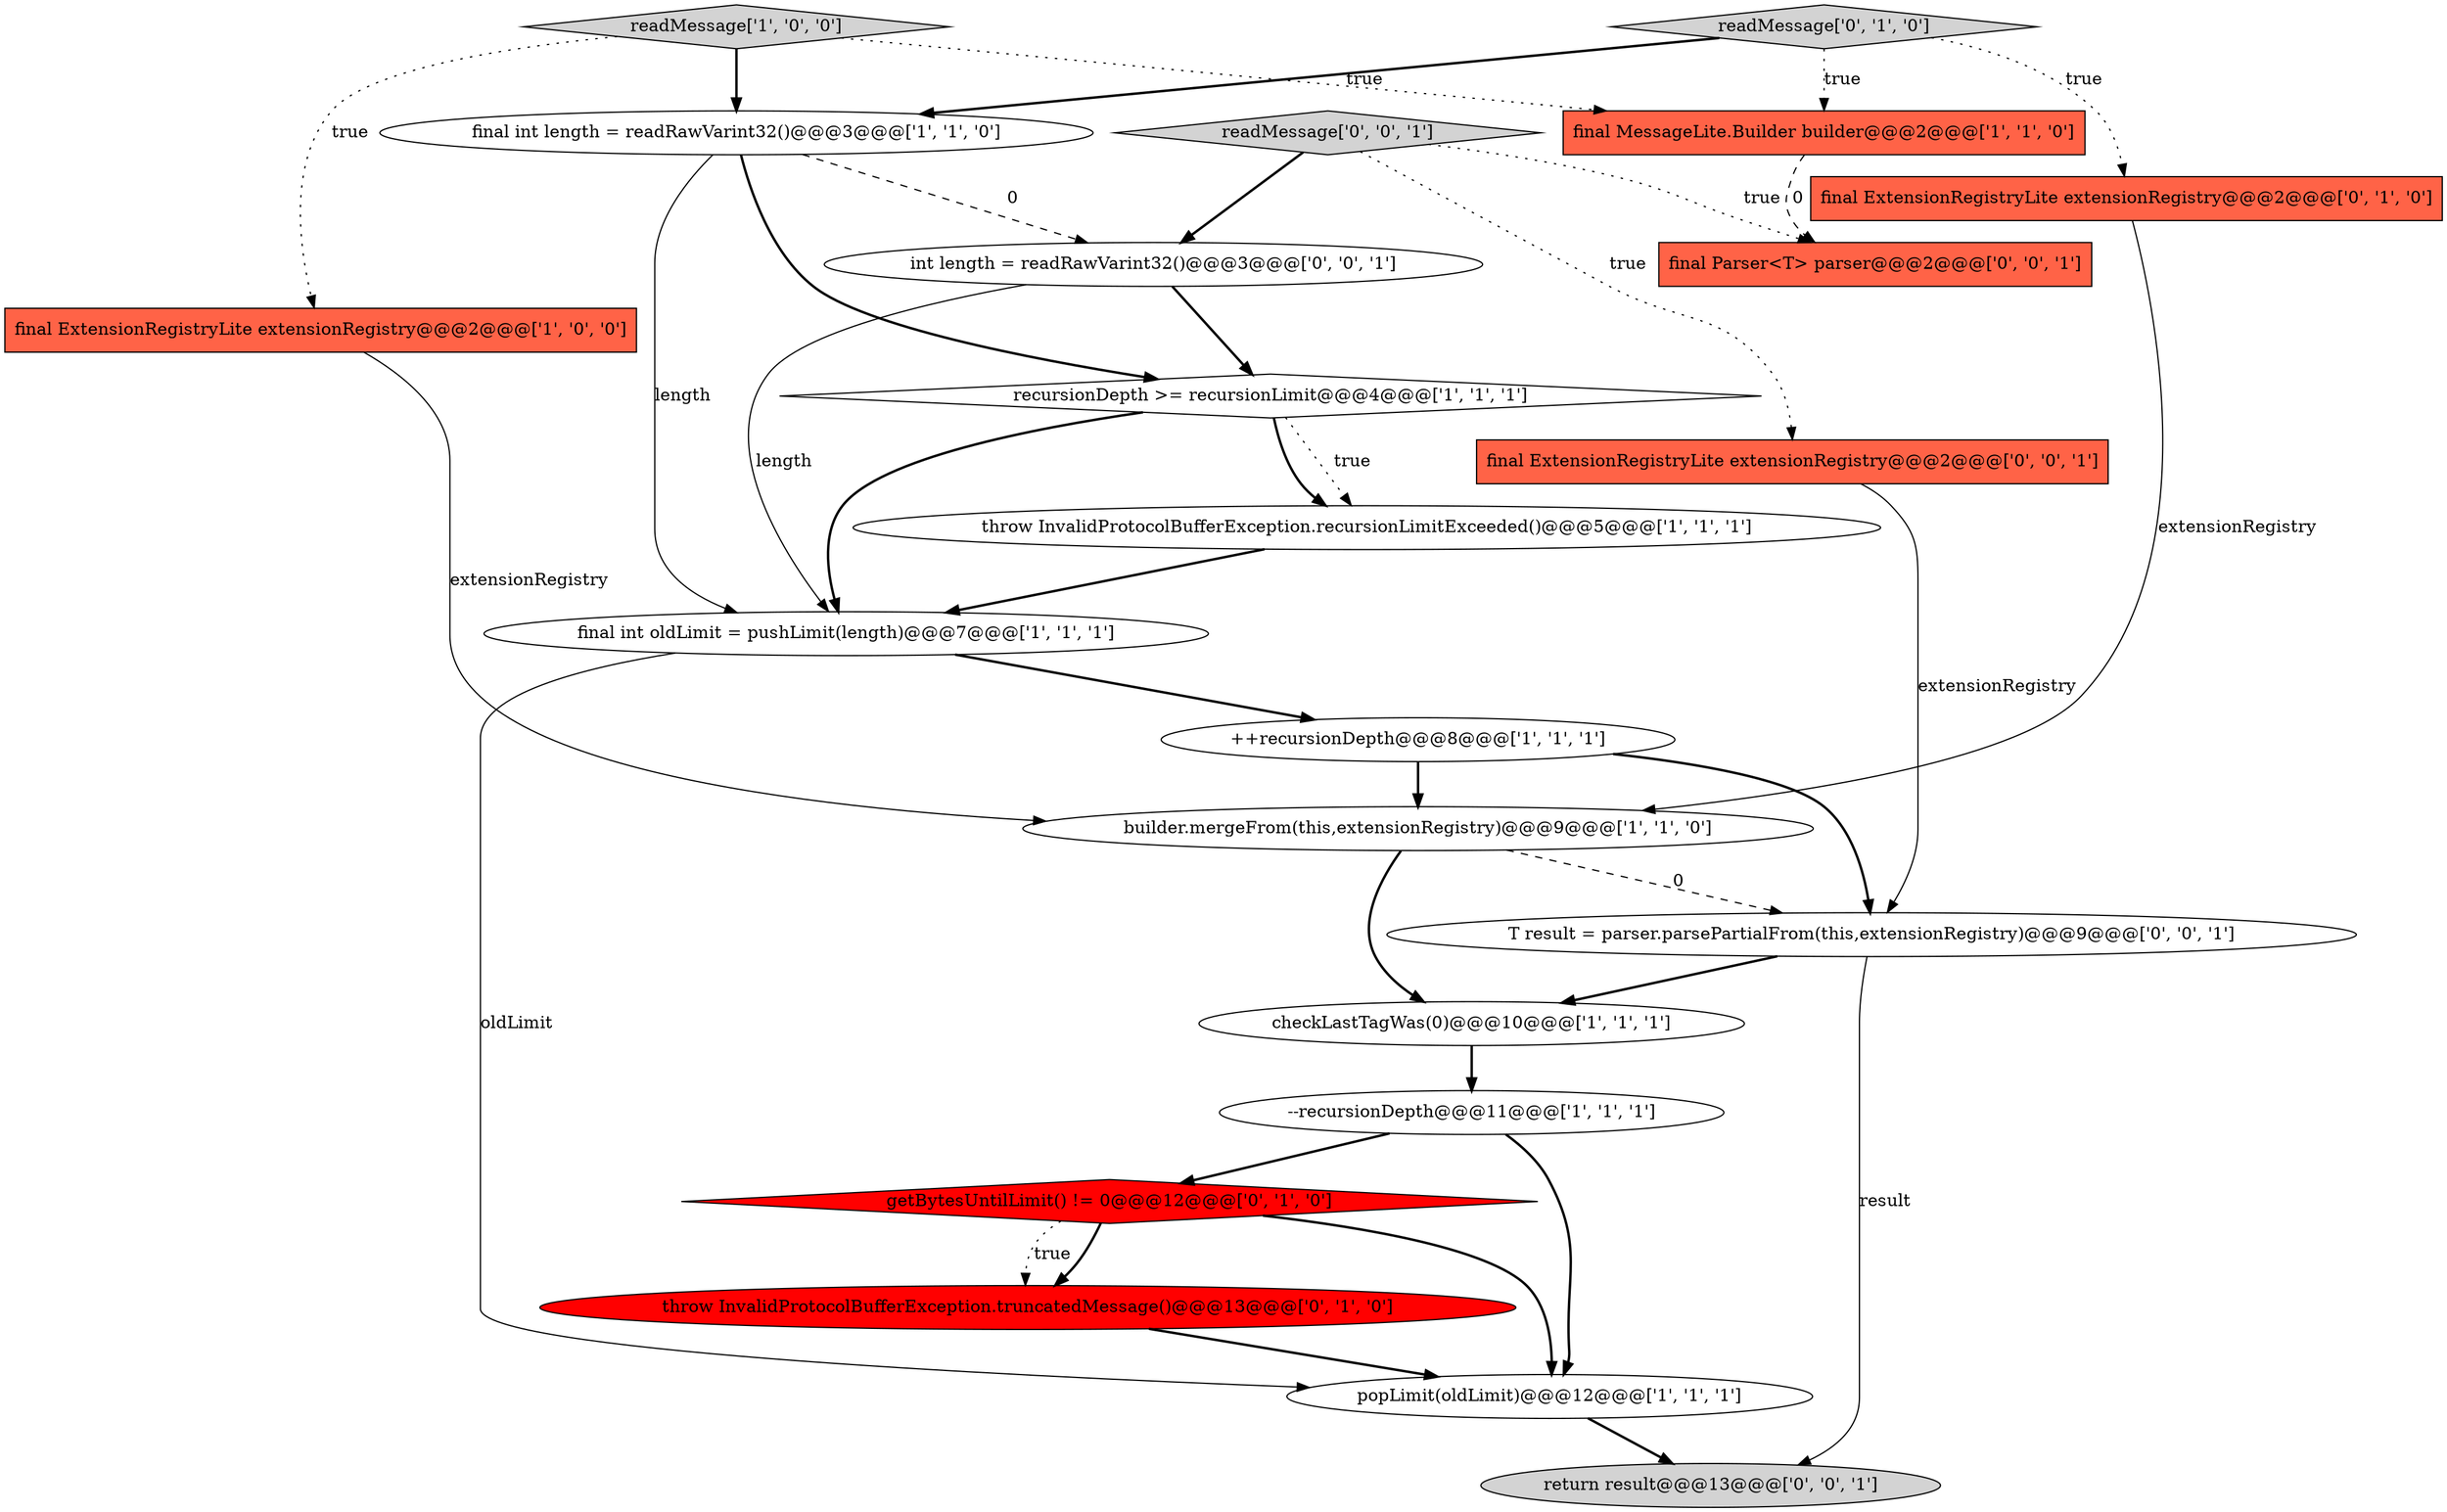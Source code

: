 digraph {
9 [style = filled, label = "final MessageLite.Builder builder@@@2@@@['1', '1', '0']", fillcolor = tomato, shape = box image = "AAA0AAABBB1BBB"];
14 [style = filled, label = "final ExtensionRegistryLite extensionRegistry@@@2@@@['0', '1', '0']", fillcolor = tomato, shape = box image = "AAA0AAABBB2BBB"];
1 [style = filled, label = "builder.mergeFrom(this,extensionRegistry)@@@9@@@['1', '1', '0']", fillcolor = white, shape = ellipse image = "AAA0AAABBB1BBB"];
11 [style = filled, label = "final int length = readRawVarint32()@@@3@@@['1', '1', '0']", fillcolor = white, shape = ellipse image = "AAA0AAABBB1BBB"];
8 [style = filled, label = "--recursionDepth@@@11@@@['1', '1', '1']", fillcolor = white, shape = ellipse image = "AAA0AAABBB1BBB"];
13 [style = filled, label = "throw InvalidProtocolBufferException.truncatedMessage()@@@13@@@['0', '1', '0']", fillcolor = red, shape = ellipse image = "AAA1AAABBB2BBB"];
6 [style = filled, label = "final int oldLimit = pushLimit(length)@@@7@@@['1', '1', '1']", fillcolor = white, shape = ellipse image = "AAA0AAABBB1BBB"];
0 [style = filled, label = "throw InvalidProtocolBufferException.recursionLimitExceeded()@@@5@@@['1', '1', '1']", fillcolor = white, shape = ellipse image = "AAA0AAABBB1BBB"];
4 [style = filled, label = "recursionDepth >= recursionLimit@@@4@@@['1', '1', '1']", fillcolor = white, shape = diamond image = "AAA0AAABBB1BBB"];
3 [style = filled, label = "popLimit(oldLimit)@@@12@@@['1', '1', '1']", fillcolor = white, shape = ellipse image = "AAA0AAABBB1BBB"];
12 [style = filled, label = "readMessage['0', '1', '0']", fillcolor = lightgray, shape = diamond image = "AAA0AAABBB2BBB"];
5 [style = filled, label = "++recursionDepth@@@8@@@['1', '1', '1']", fillcolor = white, shape = ellipse image = "AAA0AAABBB1BBB"];
20 [style = filled, label = "int length = readRawVarint32()@@@3@@@['0', '0', '1']", fillcolor = white, shape = ellipse image = "AAA0AAABBB3BBB"];
7 [style = filled, label = "final ExtensionRegistryLite extensionRegistry@@@2@@@['1', '0', '0']", fillcolor = tomato, shape = box image = "AAA0AAABBB1BBB"];
15 [style = filled, label = "getBytesUntilLimit() != 0@@@12@@@['0', '1', '0']", fillcolor = red, shape = diamond image = "AAA1AAABBB2BBB"];
2 [style = filled, label = "checkLastTagWas(0)@@@10@@@['1', '1', '1']", fillcolor = white, shape = ellipse image = "AAA0AAABBB1BBB"];
17 [style = filled, label = "T result = parser.parsePartialFrom(this,extensionRegistry)@@@9@@@['0', '0', '1']", fillcolor = white, shape = ellipse image = "AAA0AAABBB3BBB"];
10 [style = filled, label = "readMessage['1', '0', '0']", fillcolor = lightgray, shape = diamond image = "AAA0AAABBB1BBB"];
21 [style = filled, label = "readMessage['0', '0', '1']", fillcolor = lightgray, shape = diamond image = "AAA0AAABBB3BBB"];
18 [style = filled, label = "final ExtensionRegistryLite extensionRegistry@@@2@@@['0', '0', '1']", fillcolor = tomato, shape = box image = "AAA0AAABBB3BBB"];
16 [style = filled, label = "return result@@@13@@@['0', '0', '1']", fillcolor = lightgray, shape = ellipse image = "AAA0AAABBB3BBB"];
19 [style = filled, label = "final Parser<T> parser@@@2@@@['0', '0', '1']", fillcolor = tomato, shape = box image = "AAA0AAABBB3BBB"];
15->13 [style = bold, label=""];
11->20 [style = dashed, label="0"];
8->15 [style = bold, label=""];
4->6 [style = bold, label=""];
0->6 [style = bold, label=""];
21->18 [style = dotted, label="true"];
4->0 [style = dotted, label="true"];
11->4 [style = bold, label=""];
8->3 [style = bold, label=""];
12->11 [style = bold, label=""];
7->1 [style = solid, label="extensionRegistry"];
14->1 [style = solid, label="extensionRegistry"];
20->6 [style = solid, label="length"];
3->16 [style = bold, label=""];
15->3 [style = bold, label=""];
17->16 [style = solid, label="result"];
5->17 [style = bold, label=""];
10->9 [style = dotted, label="true"];
6->3 [style = solid, label="oldLimit"];
4->0 [style = bold, label=""];
20->4 [style = bold, label=""];
15->13 [style = dotted, label="true"];
9->19 [style = dashed, label="0"];
5->1 [style = bold, label=""];
18->17 [style = solid, label="extensionRegistry"];
6->5 [style = bold, label=""];
12->14 [style = dotted, label="true"];
1->17 [style = dashed, label="0"];
21->20 [style = bold, label=""];
13->3 [style = bold, label=""];
17->2 [style = bold, label=""];
21->19 [style = dotted, label="true"];
11->6 [style = solid, label="length"];
1->2 [style = bold, label=""];
10->7 [style = dotted, label="true"];
2->8 [style = bold, label=""];
12->9 [style = dotted, label="true"];
10->11 [style = bold, label=""];
}
